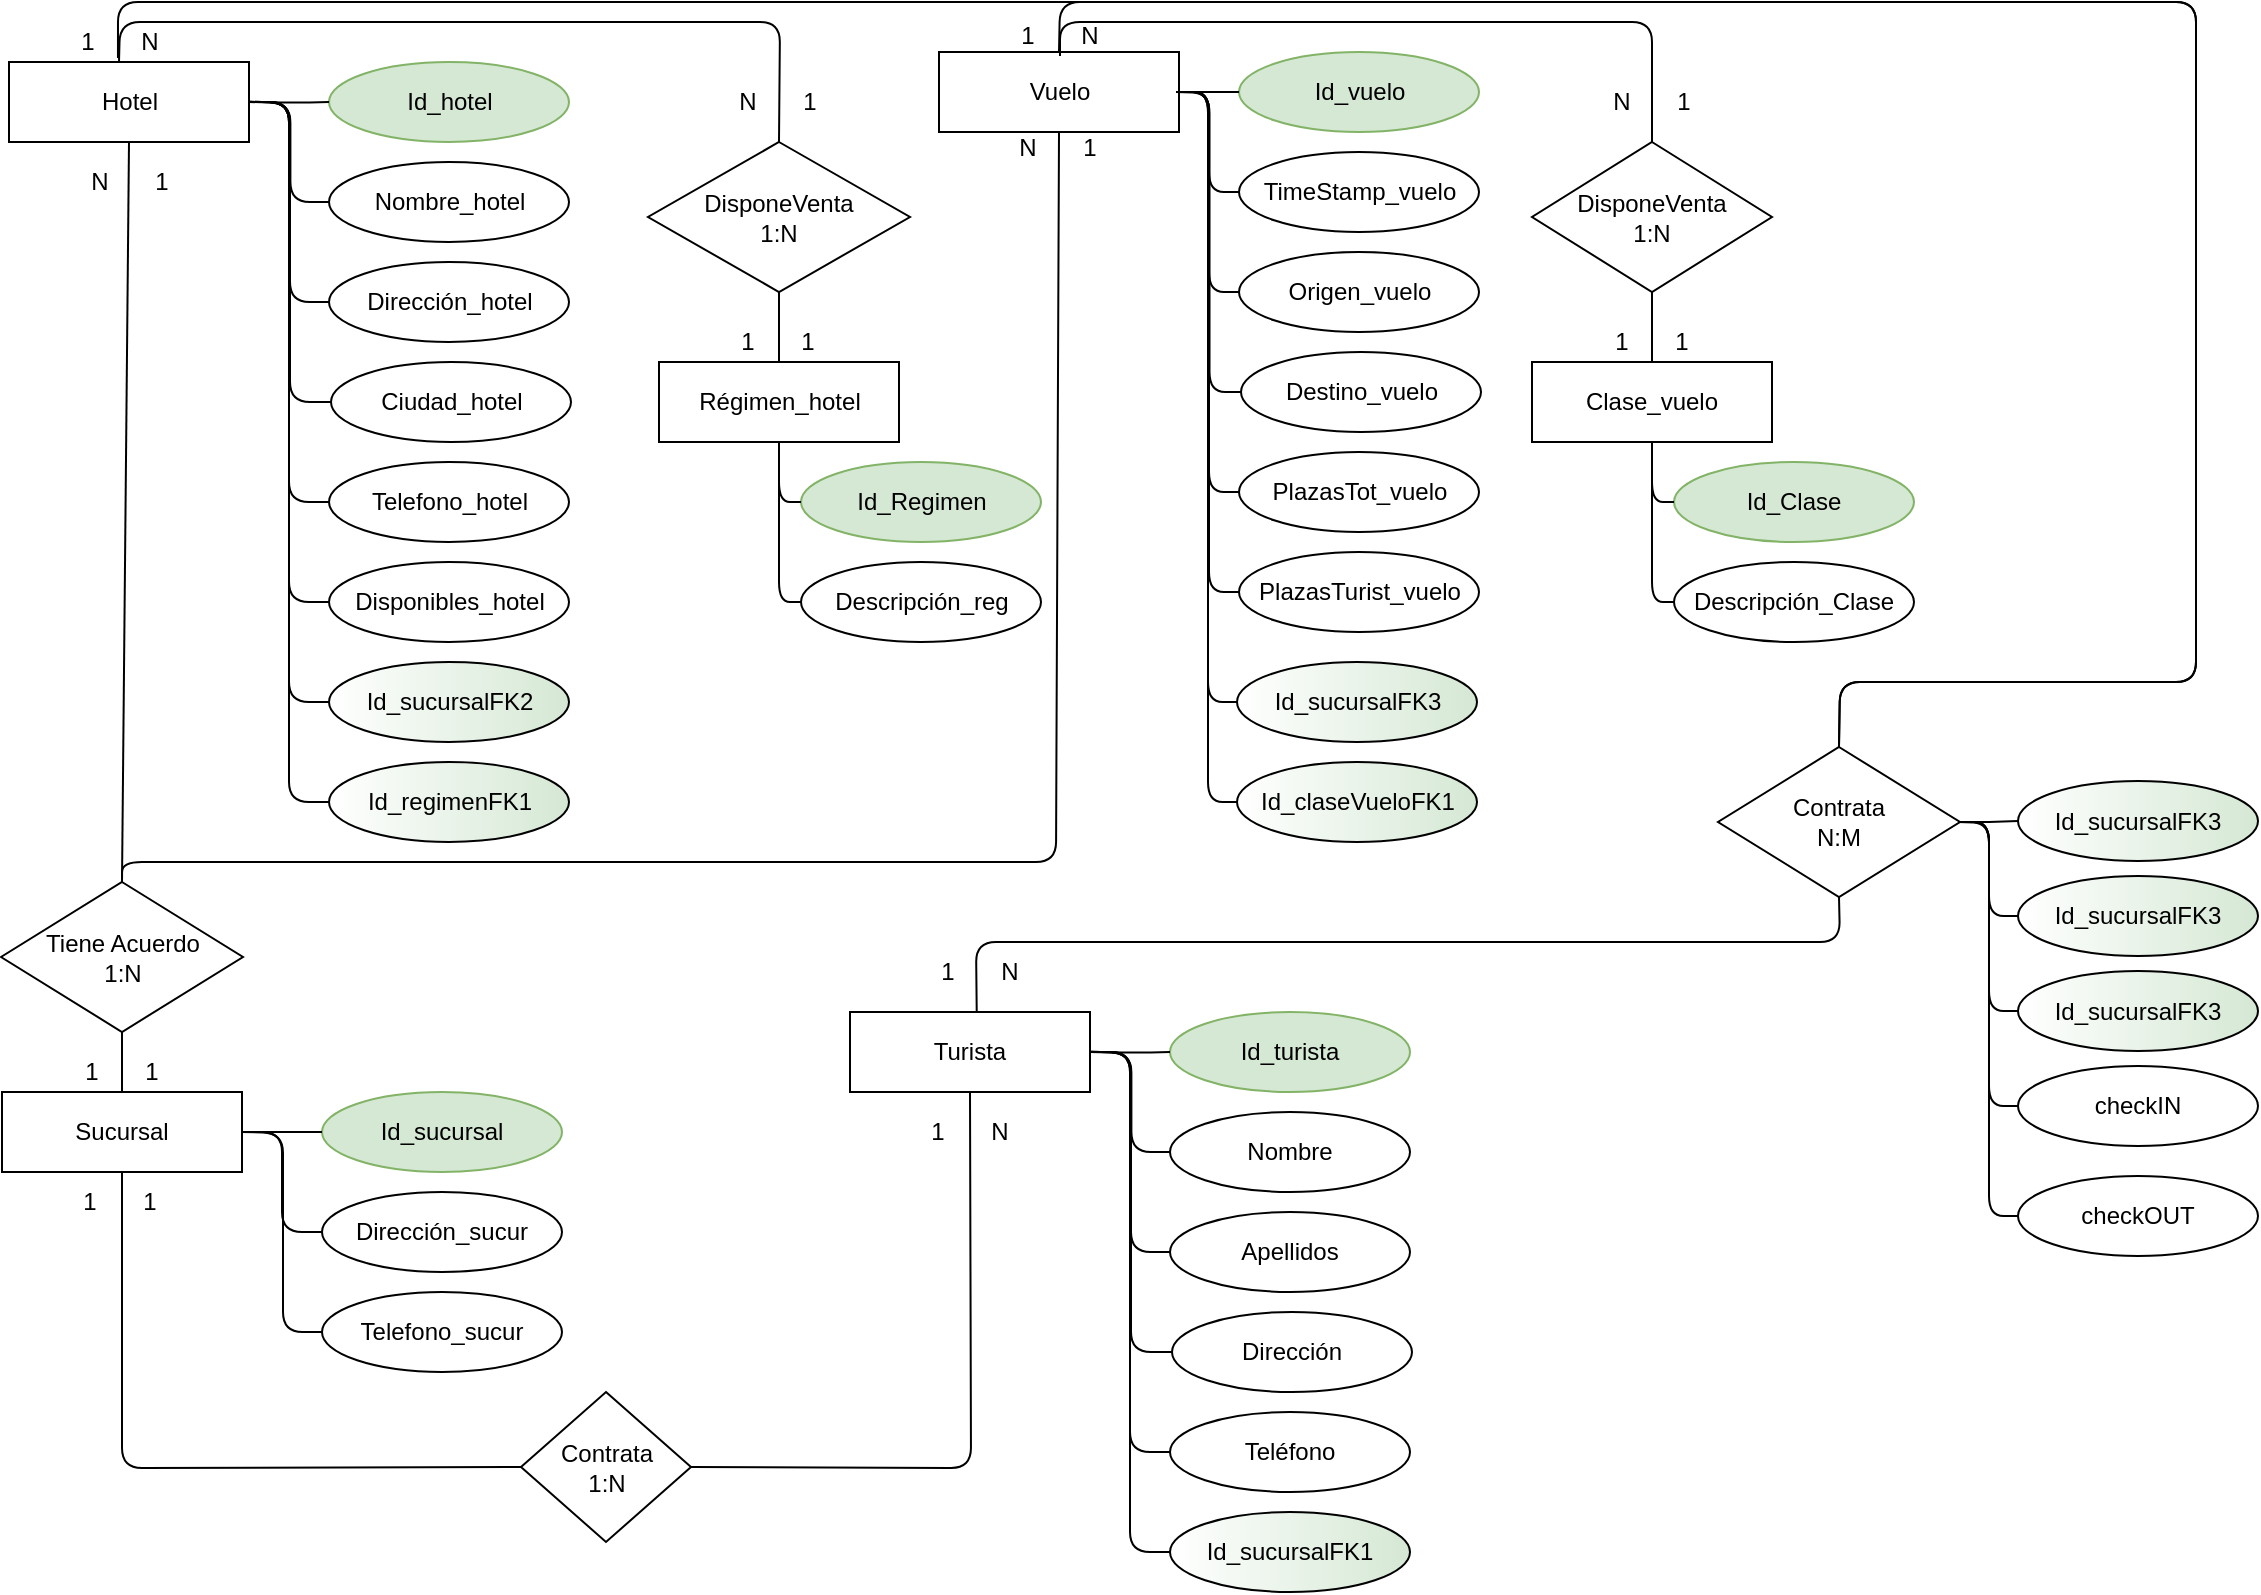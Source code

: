 <mxfile version="12.0.2" type="github" pages="1"><diagram id="cru-aT_KjBiOYhFXOuca" name="Page-1"><mxGraphModel dx="1326" dy="857" grid="1" gridSize="10" guides="1" tooltips="1" connect="1" arrows="1" fold="1" page="1" pageScale="1" pageWidth="1169" pageHeight="827" math="0" shadow="0"><root><mxCell id="0"/><mxCell id="1" parent="0"/><mxCell id="LmSAcj49Joqu7tEpp6rs-1" value="Sucursal" style="rounded=0;whiteSpace=wrap;html=1;" vertex="1" parent="1"><mxGeometry x="23" y="565" width="120" height="40" as="geometry"/></mxCell><mxCell id="LmSAcj49Joqu7tEpp6rs-2" value="Hotel" style="rounded=0;whiteSpace=wrap;html=1;" vertex="1" parent="1"><mxGeometry x="26.5" y="50" width="120" height="40" as="geometry"/></mxCell><mxCell id="LmSAcj49Joqu7tEpp6rs-7" value="Régimen_hotel" style="rounded=0;whiteSpace=wrap;html=1;" vertex="1" parent="1"><mxGeometry x="351.5" y="200" width="120" height="40" as="geometry"/></mxCell><mxCell id="LmSAcj49Joqu7tEpp6rs-8" value="Id_sucursal" style="ellipse;whiteSpace=wrap;html=1;fillColor=#d5e8d4;strokeColor=#82b366;" vertex="1" parent="1"><mxGeometry x="183" y="565" width="120" height="40" as="geometry"/></mxCell><mxCell id="LmSAcj49Joqu7tEpp6rs-9" value="Dirección_sucur" style="ellipse;whiteSpace=wrap;html=1;" vertex="1" parent="1"><mxGeometry x="183" y="615" width="120" height="40" as="geometry"/></mxCell><mxCell id="LmSAcj49Joqu7tEpp6rs-10" value="Telefono_sucur" style="ellipse;whiteSpace=wrap;html=1;" vertex="1" parent="1"><mxGeometry x="183" y="665" width="120" height="40" as="geometry"/></mxCell><mxCell id="LmSAcj49Joqu7tEpp6rs-13" value="" style="endArrow=none;html=1;edgeStyle=orthogonalEdgeStyle;exitX=1;exitY=0.5;exitDx=0;exitDy=0;entryX=0;entryY=0.5;entryDx=0;entryDy=0;" edge="1" parent="1" source="LmSAcj49Joqu7tEpp6rs-1" target="LmSAcj49Joqu7tEpp6rs-9"><mxGeometry relative="1" as="geometry"><mxPoint x="-7" y="634.5" as="sourcePoint"/><mxPoint x="153" y="634.5" as="targetPoint"/></mxGeometry></mxCell><mxCell id="LmSAcj49Joqu7tEpp6rs-16" value="" style="endArrow=none;html=1;edgeStyle=orthogonalEdgeStyle;entryX=0;entryY=0.5;entryDx=0;entryDy=0;" edge="1" parent="1" target="LmSAcj49Joqu7tEpp6rs-10"><mxGeometry relative="1" as="geometry"><mxPoint x="143" y="585" as="sourcePoint"/><mxPoint x="163" y="644.5" as="targetPoint"/></mxGeometry></mxCell><mxCell id="LmSAcj49Joqu7tEpp6rs-17" value="" style="endArrow=none;html=1;edgeStyle=orthogonalEdgeStyle;exitX=1;exitY=0.5;exitDx=0;exitDy=0;entryX=0;entryY=0.5;entryDx=0;entryDy=0;" edge="1" parent="1" source="LmSAcj49Joqu7tEpp6rs-1" target="LmSAcj49Joqu7tEpp6rs-8"><mxGeometry relative="1" as="geometry"><mxPoint x="13" y="654.5" as="sourcePoint"/><mxPoint x="173" y="654.5" as="targetPoint"/></mxGeometry></mxCell><mxCell id="LmSAcj49Joqu7tEpp6rs-24" value="Id_hotel" style="ellipse;whiteSpace=wrap;html=1;fillColor=#d5e8d4;strokeColor=#82b366;" vertex="1" parent="1"><mxGeometry x="186.5" y="50" width="120" height="40" as="geometry"/></mxCell><mxCell id="LmSAcj49Joqu7tEpp6rs-25" value="Nombre_hotel" style="ellipse;whiteSpace=wrap;html=1;" vertex="1" parent="1"><mxGeometry x="186.5" y="100" width="120" height="40" as="geometry"/></mxCell><mxCell id="LmSAcj49Joqu7tEpp6rs-26" value="Dirección_hotel" style="ellipse;whiteSpace=wrap;html=1;" vertex="1" parent="1"><mxGeometry x="186.5" y="150" width="120" height="40" as="geometry"/></mxCell><mxCell id="LmSAcj49Joqu7tEpp6rs-27" value="" style="endArrow=none;html=1;edgeStyle=orthogonalEdgeStyle;exitX=1;exitY=0.5;exitDx=0;exitDy=0;entryX=0;entryY=0.5;entryDx=0;entryDy=0;" edge="1" parent="1" target="LmSAcj49Joqu7tEpp6rs-25"><mxGeometry relative="1" as="geometry"><mxPoint x="146.853" y="69.882" as="sourcePoint"/><mxPoint x="156.5" y="119.5" as="targetPoint"/></mxGeometry></mxCell><mxCell id="LmSAcj49Joqu7tEpp6rs-28" value="" style="endArrow=none;html=1;edgeStyle=orthogonalEdgeStyle;entryX=0;entryY=0.5;entryDx=0;entryDy=0;" edge="1" parent="1" target="LmSAcj49Joqu7tEpp6rs-26"><mxGeometry relative="1" as="geometry"><mxPoint x="146.5" y="70" as="sourcePoint"/><mxPoint x="166.5" y="129.5" as="targetPoint"/></mxGeometry></mxCell><mxCell id="LmSAcj49Joqu7tEpp6rs-29" value="" style="endArrow=none;html=1;edgeStyle=orthogonalEdgeStyle;exitX=1;exitY=0.5;exitDx=0;exitDy=0;entryX=0;entryY=0.5;entryDx=0;entryDy=0;" edge="1" parent="1" target="LmSAcj49Joqu7tEpp6rs-24"><mxGeometry relative="1" as="geometry"><mxPoint x="146.853" y="69.882" as="sourcePoint"/><mxPoint x="176.5" y="139.5" as="targetPoint"/></mxGeometry></mxCell><mxCell id="LmSAcj49Joqu7tEpp6rs-30" value="Ciudad_hotel" style="ellipse;whiteSpace=wrap;html=1;" vertex="1" parent="1"><mxGeometry x="187.5" y="200" width="120" height="40" as="geometry"/></mxCell><mxCell id="LmSAcj49Joqu7tEpp6rs-31" value="" style="endArrow=none;html=1;edgeStyle=orthogonalEdgeStyle;entryX=0;entryY=0.5;entryDx=0;entryDy=0;exitX=1;exitY=0.5;exitDx=0;exitDy=0;" edge="1" parent="1" target="LmSAcj49Joqu7tEpp6rs-30" source="LmSAcj49Joqu7tEpp6rs-2"><mxGeometry relative="1" as="geometry"><mxPoint x="147.5" y="120" as="sourcePoint"/><mxPoint x="167.5" y="179.5" as="targetPoint"/></mxGeometry></mxCell><mxCell id="LmSAcj49Joqu7tEpp6rs-32" value="Telefono_hotel" style="ellipse;whiteSpace=wrap;html=1;" vertex="1" parent="1"><mxGeometry x="186.5" y="250" width="120" height="40" as="geometry"/></mxCell><mxCell id="LmSAcj49Joqu7tEpp6rs-33" value="" style="endArrow=none;html=1;edgeStyle=orthogonalEdgeStyle;entryX=0;entryY=0.5;entryDx=0;entryDy=0;exitX=1;exitY=0.5;exitDx=0;exitDy=0;" edge="1" parent="1" target="LmSAcj49Joqu7tEpp6rs-32" source="LmSAcj49Joqu7tEpp6rs-2"><mxGeometry relative="1" as="geometry"><mxPoint x="146.5" y="170" as="sourcePoint"/><mxPoint x="166.5" y="229.5" as="targetPoint"/></mxGeometry></mxCell><mxCell id="LmSAcj49Joqu7tEpp6rs-34" value="Disponibles_hotel" style="ellipse;whiteSpace=wrap;html=1;" vertex="1" parent="1"><mxGeometry x="186.5" y="300" width="120" height="40" as="geometry"/></mxCell><mxCell id="LmSAcj49Joqu7tEpp6rs-35" value="" style="endArrow=none;html=1;edgeStyle=orthogonalEdgeStyle;entryX=0;entryY=0.5;entryDx=0;entryDy=0;exitX=1;exitY=0.5;exitDx=0;exitDy=0;" edge="1" parent="1" target="LmSAcj49Joqu7tEpp6rs-34" source="LmSAcj49Joqu7tEpp6rs-2"><mxGeometry relative="1" as="geometry"><mxPoint x="146.5" y="220" as="sourcePoint"/><mxPoint x="166.5" y="279.5" as="targetPoint"/></mxGeometry></mxCell><mxCell id="LmSAcj49Joqu7tEpp6rs-36" value="Vuelo" style="rounded=0;whiteSpace=wrap;html=1;" vertex="1" parent="1"><mxGeometry x="491.5" y="45" width="120" height="40" as="geometry"/></mxCell><mxCell id="LmSAcj49Joqu7tEpp6rs-37" value="Id_vuelo" style="ellipse;whiteSpace=wrap;html=1;fillColor=#d5e8d4;strokeColor=#82b366;" vertex="1" parent="1"><mxGeometry x="641.5" y="45" width="120" height="40" as="geometry"/></mxCell><mxCell id="LmSAcj49Joqu7tEpp6rs-38" value="TimeStamp_vuelo" style="ellipse;whiteSpace=wrap;html=1;" vertex="1" parent="1"><mxGeometry x="641.5" y="95" width="120" height="40" as="geometry"/></mxCell><mxCell id="LmSAcj49Joqu7tEpp6rs-39" value="Origen_vuelo" style="ellipse;whiteSpace=wrap;html=1;" vertex="1" parent="1"><mxGeometry x="641.5" y="145" width="120" height="40" as="geometry"/></mxCell><mxCell id="LmSAcj49Joqu7tEpp6rs-40" value="" style="endArrow=none;html=1;edgeStyle=orthogonalEdgeStyle;exitX=1;exitY=0.5;exitDx=0;exitDy=0;entryX=0;entryY=0.5;entryDx=0;entryDy=0;" edge="1" parent="1" target="LmSAcj49Joqu7tEpp6rs-38" source="LmSAcj49Joqu7tEpp6rs-36"><mxGeometry relative="1" as="geometry"><mxPoint x="606.853" y="54.882" as="sourcePoint"/><mxPoint x="616.5" y="104.5" as="targetPoint"/></mxGeometry></mxCell><mxCell id="LmSAcj49Joqu7tEpp6rs-41" value="" style="endArrow=none;html=1;edgeStyle=orthogonalEdgeStyle;entryX=0;entryY=0.5;entryDx=0;entryDy=0;exitX=1;exitY=0.5;exitDx=0;exitDy=0;" edge="1" parent="1" target="LmSAcj49Joqu7tEpp6rs-39" source="LmSAcj49Joqu7tEpp6rs-36"><mxGeometry relative="1" as="geometry"><mxPoint x="606.5" y="55" as="sourcePoint"/><mxPoint x="626.5" y="114.5" as="targetPoint"/></mxGeometry></mxCell><mxCell id="LmSAcj49Joqu7tEpp6rs-42" value="" style="endArrow=none;html=1;edgeStyle=orthogonalEdgeStyle;exitX=1;exitY=0.5;exitDx=0;exitDy=0;entryX=0;entryY=0.5;entryDx=0;entryDy=0;" edge="1" parent="1" target="LmSAcj49Joqu7tEpp6rs-37" source="LmSAcj49Joqu7tEpp6rs-36"><mxGeometry relative="1" as="geometry"><mxPoint x="606.853" y="54.882" as="sourcePoint"/><mxPoint x="636.5" y="124.5" as="targetPoint"/></mxGeometry></mxCell><mxCell id="LmSAcj49Joqu7tEpp6rs-43" value="Destino_vuelo" style="ellipse;whiteSpace=wrap;html=1;" vertex="1" parent="1"><mxGeometry x="642.5" y="195" width="120" height="40" as="geometry"/></mxCell><mxCell id="LmSAcj49Joqu7tEpp6rs-44" value="" style="endArrow=none;html=1;edgeStyle=orthogonalEdgeStyle;entryX=0;entryY=0.5;entryDx=0;entryDy=0;" edge="1" parent="1" target="LmSAcj49Joqu7tEpp6rs-43"><mxGeometry relative="1" as="geometry"><mxPoint x="610" y="65" as="sourcePoint"/><mxPoint x="626.488" y="205.116" as="targetPoint"/></mxGeometry></mxCell><mxCell id="LmSAcj49Joqu7tEpp6rs-45" value="PlazasTot_vuelo" style="ellipse;whiteSpace=wrap;html=1;" vertex="1" parent="1"><mxGeometry x="641.5" y="245" width="120" height="40" as="geometry"/></mxCell><mxCell id="LmSAcj49Joqu7tEpp6rs-47" value="PlazasTurist_vuelo" style="ellipse;whiteSpace=wrap;html=1;" vertex="1" parent="1"><mxGeometry x="641.5" y="295" width="120" height="40" as="geometry"/></mxCell><mxCell id="LmSAcj49Joqu7tEpp6rs-49" value="Turista" style="rounded=0;whiteSpace=wrap;html=1;" vertex="1" parent="1"><mxGeometry x="447" y="525" width="120" height="40" as="geometry"/></mxCell><mxCell id="LmSAcj49Joqu7tEpp6rs-50" value="Id_turista" style="ellipse;whiteSpace=wrap;html=1;fillColor=#d5e8d4;strokeColor=#82b366;" vertex="1" parent="1"><mxGeometry x="607" y="525" width="120" height="40" as="geometry"/></mxCell><mxCell id="LmSAcj49Joqu7tEpp6rs-51" value="Nombre" style="ellipse;whiteSpace=wrap;html=1;" vertex="1" parent="1"><mxGeometry x="607" y="575" width="120" height="40" as="geometry"/></mxCell><mxCell id="LmSAcj49Joqu7tEpp6rs-52" value="Apellidos" style="ellipse;whiteSpace=wrap;html=1;" vertex="1" parent="1"><mxGeometry x="607" y="625" width="120" height="40" as="geometry"/></mxCell><mxCell id="LmSAcj49Joqu7tEpp6rs-53" value="" style="endArrow=none;html=1;edgeStyle=orthogonalEdgeStyle;exitX=1;exitY=0.5;exitDx=0;exitDy=0;entryX=0;entryY=0.5;entryDx=0;entryDy=0;" edge="1" parent="1" target="LmSAcj49Joqu7tEpp6rs-51"><mxGeometry relative="1" as="geometry"><mxPoint x="567.353" y="544.882" as="sourcePoint"/><mxPoint x="577" y="594.5" as="targetPoint"/></mxGeometry></mxCell><mxCell id="LmSAcj49Joqu7tEpp6rs-54" value="" style="endArrow=none;html=1;edgeStyle=orthogonalEdgeStyle;entryX=0;entryY=0.5;entryDx=0;entryDy=0;" edge="1" parent="1" target="LmSAcj49Joqu7tEpp6rs-52"><mxGeometry relative="1" as="geometry"><mxPoint x="567" y="545" as="sourcePoint"/><mxPoint x="587" y="604.5" as="targetPoint"/></mxGeometry></mxCell><mxCell id="LmSAcj49Joqu7tEpp6rs-55" value="" style="endArrow=none;html=1;edgeStyle=orthogonalEdgeStyle;exitX=1;exitY=0.5;exitDx=0;exitDy=0;entryX=0;entryY=0.5;entryDx=0;entryDy=0;" edge="1" parent="1" target="LmSAcj49Joqu7tEpp6rs-50"><mxGeometry relative="1" as="geometry"><mxPoint x="567.353" y="544.882" as="sourcePoint"/><mxPoint x="597" y="614.5" as="targetPoint"/></mxGeometry></mxCell><mxCell id="LmSAcj49Joqu7tEpp6rs-56" value="Dirección" style="ellipse;whiteSpace=wrap;html=1;" vertex="1" parent="1"><mxGeometry x="608" y="675" width="120" height="40" as="geometry"/></mxCell><mxCell id="LmSAcj49Joqu7tEpp6rs-57" value="" style="endArrow=none;html=1;edgeStyle=orthogonalEdgeStyle;entryX=0;entryY=0.5;entryDx=0;entryDy=0;exitX=1;exitY=0.5;exitDx=0;exitDy=0;" edge="1" parent="1" source="LmSAcj49Joqu7tEpp6rs-49" target="LmSAcj49Joqu7tEpp6rs-56"><mxGeometry relative="1" as="geometry"><mxPoint x="568" y="595" as="sourcePoint"/><mxPoint x="588" y="654.5" as="targetPoint"/></mxGeometry></mxCell><mxCell id="LmSAcj49Joqu7tEpp6rs-58" value="Teléfono" style="ellipse;whiteSpace=wrap;html=1;" vertex="1" parent="1"><mxGeometry x="607" y="725" width="120" height="40" as="geometry"/></mxCell><mxCell id="LmSAcj49Joqu7tEpp6rs-59" value="" style="endArrow=none;html=1;edgeStyle=orthogonalEdgeStyle;entryX=0;entryY=0.5;entryDx=0;entryDy=0;exitX=1;exitY=0.5;exitDx=0;exitDy=0;" edge="1" parent="1" source="LmSAcj49Joqu7tEpp6rs-49" target="LmSAcj49Joqu7tEpp6rs-58"><mxGeometry relative="1" as="geometry"><mxPoint x="567" y="645" as="sourcePoint"/><mxPoint x="587" y="704.5" as="targetPoint"/></mxGeometry></mxCell><mxCell id="LmSAcj49Joqu7tEpp6rs-62" value="Contrata&lt;br&gt;1:N" style="rhombus;whiteSpace=wrap;html=1;" vertex="1" parent="1"><mxGeometry x="282.5" y="715" width="85" height="75" as="geometry"/></mxCell><mxCell id="LmSAcj49Joqu7tEpp6rs-63" value="" style="endArrow=none;html=1;entryX=0;entryY=0.5;entryDx=0;entryDy=0;exitX=0.5;exitY=1;exitDx=0;exitDy=0;" edge="1" parent="1" source="LmSAcj49Joqu7tEpp6rs-1" target="LmSAcj49Joqu7tEpp6rs-62"><mxGeometry width="50" height="50" relative="1" as="geometry"><mxPoint x="81.5" y="870" as="sourcePoint"/><mxPoint x="131.5" y="820" as="targetPoint"/><Array as="points"><mxPoint x="83" y="753"/></Array></mxGeometry></mxCell><mxCell id="LmSAcj49Joqu7tEpp6rs-64" value="" style="endArrow=none;html=1;entryX=0.5;entryY=1;entryDx=0;entryDy=0;exitX=1;exitY=0.5;exitDx=0;exitDy=0;" edge="1" parent="1" source="LmSAcj49Joqu7tEpp6rs-62" target="LmSAcj49Joqu7tEpp6rs-49"><mxGeometry width="50" height="50" relative="1" as="geometry"><mxPoint x="81.5" y="870" as="sourcePoint"/><mxPoint x="131.5" y="820" as="targetPoint"/><Array as="points"><mxPoint x="507.5" y="753"/></Array></mxGeometry></mxCell><mxCell id="LmSAcj49Joqu7tEpp6rs-66" value="1&amp;nbsp; &amp;nbsp; &amp;nbsp; &amp;nbsp;1" style="text;html=1;strokeColor=none;fillColor=none;align=center;verticalAlign=middle;whiteSpace=wrap;rounded=0;" vertex="1" parent="1"><mxGeometry x="41.5" y="610" width="80" height="20" as="geometry"/></mxCell><mxCell id="LmSAcj49Joqu7tEpp6rs-67" value="1&amp;nbsp; &amp;nbsp; &amp;nbsp; &amp;nbsp;N" style="text;html=1;strokeColor=none;fillColor=none;align=center;verticalAlign=middle;whiteSpace=wrap;rounded=0;" vertex="1" parent="1"><mxGeometry x="466.5" y="575" width="80" height="20" as="geometry"/></mxCell><mxCell id="LmSAcj49Joqu7tEpp6rs-69" value="Id_sucursalFK1" style="ellipse;whiteSpace=wrap;html=1;fillColor=#D5E8D4;strokeColor=#000000;gradientDirection=west;gradientColor=#ffffff;" vertex="1" parent="1"><mxGeometry x="607" y="775" width="120" height="40" as="geometry"/></mxCell><mxCell id="LmSAcj49Joqu7tEpp6rs-70" value="" style="endArrow=none;html=1;edgeStyle=orthogonalEdgeStyle;entryX=0;entryY=0.5;entryDx=0;entryDy=0;exitX=1;exitY=0.5;exitDx=0;exitDy=0;" edge="1" parent="1" source="LmSAcj49Joqu7tEpp6rs-49" target="LmSAcj49Joqu7tEpp6rs-69"><mxGeometry relative="1" as="geometry"><mxPoint x="576.833" y="555" as="sourcePoint"/><mxPoint x="616.833" y="755" as="targetPoint"/></mxGeometry></mxCell><mxCell id="LmSAcj49Joqu7tEpp6rs-71" value="" style="endArrow=none;html=1;exitX=0.5;exitY=1;exitDx=0;exitDy=0;entryX=0.5;entryY=0;entryDx=0;entryDy=0;" edge="1" parent="1" source="LmSAcj49Joqu7tEpp6rs-2" target="LmSAcj49Joqu7tEpp6rs-73"><mxGeometry width="50" height="50" relative="1" as="geometry"><mxPoint x="-18.5" y="855" as="sourcePoint"/><mxPoint x="83.5" y="395" as="targetPoint"/></mxGeometry></mxCell><mxCell id="LmSAcj49Joqu7tEpp6rs-72" value="" style="endArrow=none;html=1;exitX=0.5;exitY=1;exitDx=0;exitDy=0;entryX=0.5;entryY=0;entryDx=0;entryDy=0;" edge="1" parent="1" source="LmSAcj49Joqu7tEpp6rs-36" target="LmSAcj49Joqu7tEpp6rs-73"><mxGeometry width="50" height="50" relative="1" as="geometry"><mxPoint x="41.5" y="850" as="sourcePoint"/><mxPoint x="143.5" y="390" as="targetPoint"/><Array as="points"><mxPoint x="550" y="450"/><mxPoint x="83" y="450"/></Array></mxGeometry></mxCell><mxCell id="LmSAcj49Joqu7tEpp6rs-73" value="Tiene Acuerdo&lt;br&gt;1:N" style="rhombus;whiteSpace=wrap;html=1;" vertex="1" parent="1"><mxGeometry x="22.5" y="460" width="121" height="75" as="geometry"/></mxCell><mxCell id="LmSAcj49Joqu7tEpp6rs-74" value="" style="endArrow=none;html=1;entryX=0.5;entryY=0;entryDx=0;entryDy=0;exitX=0.5;exitY=1;exitDx=0;exitDy=0;" edge="1" parent="1" source="LmSAcj49Joqu7tEpp6rs-73" target="LmSAcj49Joqu7tEpp6rs-1"><mxGeometry width="50" height="50" relative="1" as="geometry"><mxPoint x="21.5" y="890" as="sourcePoint"/><mxPoint x="71.5" y="840" as="targetPoint"/></mxGeometry></mxCell><mxCell id="LmSAcj49Joqu7tEpp6rs-75" value="1&amp;nbsp; &amp;nbsp; &amp;nbsp; &amp;nbsp;1" style="text;html=1;strokeColor=none;fillColor=none;align=center;verticalAlign=middle;whiteSpace=wrap;rounded=0;" vertex="1" parent="1"><mxGeometry x="43" y="545" width="80" height="20" as="geometry"/></mxCell><mxCell id="LmSAcj49Joqu7tEpp6rs-76" value="N&amp;nbsp; &amp;nbsp; &amp;nbsp; &amp;nbsp;1" style="text;html=1;strokeColor=none;fillColor=none;align=center;verticalAlign=middle;whiteSpace=wrap;rounded=0;" vertex="1" parent="1"><mxGeometry x="46.5" y="100" width="80" height="20" as="geometry"/></mxCell><mxCell id="LmSAcj49Joqu7tEpp6rs-78" value="N&amp;nbsp; &amp;nbsp; &amp;nbsp; &amp;nbsp;1" style="text;html=1;strokeColor=none;fillColor=none;align=center;verticalAlign=middle;whiteSpace=wrap;rounded=0;" vertex="1" parent="1"><mxGeometry x="511" y="83" width="80" height="20" as="geometry"/></mxCell><mxCell id="LmSAcj49Joqu7tEpp6rs-80" value="Id_sucursalFK2" style="ellipse;whiteSpace=wrap;html=1;fillColor=#D5E8D4;strokeColor=#000000;gradientDirection=west;gradientColor=#ffffff;" vertex="1" parent="1"><mxGeometry x="186.5" y="350" width="120" height="40" as="geometry"/></mxCell><mxCell id="LmSAcj49Joqu7tEpp6rs-81" value="Id_sucursalFK3" style="ellipse;whiteSpace=wrap;html=1;fillColor=#D5E8D4;strokeColor=#000000;gradientDirection=west;gradientColor=#ffffff;" vertex="1" parent="1"><mxGeometry x="640.5" y="350" width="120" height="40" as="geometry"/></mxCell><mxCell id="LmSAcj49Joqu7tEpp6rs-82" value="" style="endArrow=none;html=1;edgeStyle=orthogonalEdgeStyle;entryX=0;entryY=0.5;entryDx=0;entryDy=0;exitX=1;exitY=0.5;exitDx=0;exitDy=0;" edge="1" parent="1" source="LmSAcj49Joqu7tEpp6rs-2" target="LmSAcj49Joqu7tEpp6rs-80"><mxGeometry relative="1" as="geometry"><mxPoint x="156.824" y="79.588" as="sourcePoint"/><mxPoint x="196.824" y="330.176" as="targetPoint"/></mxGeometry></mxCell><mxCell id="LmSAcj49Joqu7tEpp6rs-84" value="Contrata&lt;br&gt;N:M" style="rhombus;whiteSpace=wrap;html=1;" vertex="1" parent="1"><mxGeometry x="881" y="392.5" width="121" height="75" as="geometry"/></mxCell><mxCell id="LmSAcj49Joqu7tEpp6rs-85" value="" style="endArrow=none;html=1;entryX=0.5;entryY=0;entryDx=0;entryDy=0;exitX=0.454;exitY=-0.05;exitDx=0;exitDy=0;exitPerimeter=0;" edge="1" parent="1" source="LmSAcj49Joqu7tEpp6rs-2" target="LmSAcj49Joqu7tEpp6rs-84"><mxGeometry width="50" height="50" relative="1" as="geometry"><mxPoint x="881" y="20" as="sourcePoint"/><mxPoint x="250" y="840" as="targetPoint"/><Array as="points"><mxPoint x="81" y="20"/><mxPoint x="880" y="20"/><mxPoint x="1120" y="20"/><mxPoint x="1120" y="360"/><mxPoint x="942" y="360"/></Array></mxGeometry></mxCell><mxCell id="LmSAcj49Joqu7tEpp6rs-86" value="" style="endArrow=none;html=1;exitX=0.5;exitY=0;exitDx=0;exitDy=0;entryX=0.5;entryY=0;entryDx=0;entryDy=0;" edge="1" parent="1" source="LmSAcj49Joqu7tEpp6rs-36" target="LmSAcj49Joqu7tEpp6rs-84"><mxGeometry width="50" height="50" relative="1" as="geometry"><mxPoint x="150.98" y="53" as="sourcePoint"/><mxPoint x="880" y="390" as="targetPoint"/><Array as="points"><mxPoint x="552" y="20"/><mxPoint x="880" y="20"/><mxPoint x="1120" y="20"/><mxPoint x="1120" y="360"/><mxPoint x="942" y="360"/></Array></mxGeometry></mxCell><mxCell id="LmSAcj49Joqu7tEpp6rs-88" value="" style="endArrow=none;html=1;entryX=0.5;entryY=1;entryDx=0;entryDy=0;exitX=0.528;exitY=-0.013;exitDx=0;exitDy=0;exitPerimeter=0;" edge="1" parent="1" source="LmSAcj49Joqu7tEpp6rs-49" target="LmSAcj49Joqu7tEpp6rs-84"><mxGeometry width="50" height="50" relative="1" as="geometry"><mxPoint x="80" y="890" as="sourcePoint"/><mxPoint x="130" y="840" as="targetPoint"/><Array as="points"><mxPoint x="510" y="490"/><mxPoint x="942" y="490"/></Array></mxGeometry></mxCell><mxCell id="LmSAcj49Joqu7tEpp6rs-90" value="1&amp;nbsp; &amp;nbsp; &amp;nbsp; &amp;nbsp;N" style="text;html=1;strokeColor=none;fillColor=none;align=center;verticalAlign=middle;whiteSpace=wrap;rounded=0;" vertex="1" parent="1"><mxGeometry x="471.5" y="495" width="80" height="20" as="geometry"/></mxCell><mxCell id="LmSAcj49Joqu7tEpp6rs-91" value="1&amp;nbsp; &amp;nbsp; &amp;nbsp; &amp;nbsp;N" style="text;html=1;strokeColor=none;fillColor=none;align=center;verticalAlign=middle;whiteSpace=wrap;rounded=0;" vertex="1" parent="1"><mxGeometry x="512" y="27" width="80" height="20" as="geometry"/></mxCell><mxCell id="LmSAcj49Joqu7tEpp6rs-92" value="1&amp;nbsp; &amp;nbsp; &amp;nbsp; &amp;nbsp;N" style="text;html=1;strokeColor=none;fillColor=none;align=center;verticalAlign=middle;whiteSpace=wrap;rounded=0;" vertex="1" parent="1"><mxGeometry x="41.5" y="30" width="80" height="20" as="geometry"/></mxCell><mxCell id="LmSAcj49Joqu7tEpp6rs-93" value="Id_sucursalFK3" style="ellipse;whiteSpace=wrap;html=1;fillColor=#D5E8D4;strokeColor=#000000;gradientDirection=west;gradientColor=#ffffff;" vertex="1" parent="1"><mxGeometry x="1031" y="409.5" width="120" height="40" as="geometry"/></mxCell><mxCell id="LmSAcj49Joqu7tEpp6rs-94" value="Id_sucursalFK3" style="ellipse;whiteSpace=wrap;html=1;fillColor=#D5E8D4;strokeColor=#000000;gradientDirection=west;gradientColor=#ffffff;" vertex="1" parent="1"><mxGeometry x="1031" y="457" width="120" height="40" as="geometry"/></mxCell><mxCell id="LmSAcj49Joqu7tEpp6rs-95" value="Id_sucursalFK3" style="ellipse;whiteSpace=wrap;html=1;fillColor=#D5E8D4;strokeColor=#000000;gradientDirection=west;gradientColor=#ffffff;" vertex="1" parent="1"><mxGeometry x="1031" y="504.5" width="120" height="40" as="geometry"/></mxCell><mxCell id="LmSAcj49Joqu7tEpp6rs-96" value="checkIN" style="ellipse;whiteSpace=wrap;html=1;" vertex="1" parent="1"><mxGeometry x="1031" y="552" width="120" height="40" as="geometry"/></mxCell><mxCell id="LmSAcj49Joqu7tEpp6rs-97" value="checkOUT" style="ellipse;whiteSpace=wrap;html=1;" vertex="1" parent="1"><mxGeometry x="1031" y="607" width="120" height="40" as="geometry"/></mxCell><mxCell id="LmSAcj49Joqu7tEpp6rs-98" value="" style="endArrow=none;html=1;edgeStyle=orthogonalEdgeStyle;exitX=1;exitY=0.5;exitDx=0;exitDy=0;entryX=0;entryY=0.5;entryDx=0;entryDy=0;" edge="1" parent="1" source="LmSAcj49Joqu7tEpp6rs-84" target="LmSAcj49Joqu7tEpp6rs-93"><mxGeometry relative="1" as="geometry"><mxPoint x="638.353" y="554.882" as="sourcePoint"/><mxPoint x="678" y="555" as="targetPoint"/></mxGeometry></mxCell><mxCell id="LmSAcj49Joqu7tEpp6rs-99" value="" style="endArrow=none;html=1;edgeStyle=orthogonalEdgeStyle;entryX=0;entryY=0.5;entryDx=0;entryDy=0;" edge="1" parent="1" target="LmSAcj49Joqu7tEpp6rs-94"><mxGeometry relative="1" as="geometry"><mxPoint x="1001" y="430" as="sourcePoint"/><mxPoint x="1041.345" y="439.448" as="targetPoint"/></mxGeometry></mxCell><mxCell id="LmSAcj49Joqu7tEpp6rs-100" value="" style="endArrow=none;html=1;edgeStyle=orthogonalEdgeStyle;exitX=1;exitY=0.5;exitDx=0;exitDy=0;entryX=0;entryY=0.5;entryDx=0;entryDy=0;" edge="1" parent="1" source="LmSAcj49Joqu7tEpp6rs-84" target="LmSAcj49Joqu7tEpp6rs-95"><mxGeometry relative="1" as="geometry"><mxPoint x="1021.69" y="450.138" as="sourcePoint"/><mxPoint x="1051.345" y="449.448" as="targetPoint"/></mxGeometry></mxCell><mxCell id="LmSAcj49Joqu7tEpp6rs-101" value="" style="endArrow=none;html=1;edgeStyle=orthogonalEdgeStyle;exitX=1;exitY=0.5;exitDx=0;exitDy=0;entryX=0;entryY=0.5;entryDx=0;entryDy=0;" edge="1" parent="1" source="LmSAcj49Joqu7tEpp6rs-84" target="LmSAcj49Joqu7tEpp6rs-96"><mxGeometry relative="1" as="geometry"><mxPoint x="1031.69" y="460.138" as="sourcePoint"/><mxPoint x="1061.345" y="459.448" as="targetPoint"/></mxGeometry></mxCell><mxCell id="LmSAcj49Joqu7tEpp6rs-102" value="" style="endArrow=none;html=1;edgeStyle=orthogonalEdgeStyle;exitX=1;exitY=0.5;exitDx=0;exitDy=0;entryX=0;entryY=0.5;entryDx=0;entryDy=0;" edge="1" parent="1" source="LmSAcj49Joqu7tEpp6rs-84" target="LmSAcj49Joqu7tEpp6rs-97"><mxGeometry relative="1" as="geometry"><mxPoint x="1041.69" y="470.138" as="sourcePoint"/><mxPoint x="1071.345" y="469.448" as="targetPoint"/></mxGeometry></mxCell><mxCell id="LmSAcj49Joqu7tEpp6rs-107" value="Descripción_reg" style="ellipse;whiteSpace=wrap;html=1;" vertex="1" parent="1"><mxGeometry x="422.5" y="300" width="120" height="40" as="geometry"/></mxCell><mxCell id="LmSAcj49Joqu7tEpp6rs-108" value="Id_Regimen" style="ellipse;whiteSpace=wrap;html=1;fillColor=#d5e8d4;strokeColor=#82b366;" vertex="1" parent="1"><mxGeometry x="422.5" y="250" width="120" height="40" as="geometry"/></mxCell><mxCell id="LmSAcj49Joqu7tEpp6rs-109" value="" style="endArrow=none;html=1;edgeStyle=orthogonalEdgeStyle;exitX=0.5;exitY=1;exitDx=0;exitDy=0;entryX=0;entryY=0.5;entryDx=0;entryDy=0;" edge="1" parent="1" source="LmSAcj49Joqu7tEpp6rs-7" target="LmSAcj49Joqu7tEpp6rs-108"><mxGeometry relative="1" as="geometry"><mxPoint x="622.353" y="149.882" as="sourcePoint"/><mxPoint x="661.667" y="150" as="targetPoint"/></mxGeometry></mxCell><mxCell id="LmSAcj49Joqu7tEpp6rs-110" value="" style="endArrow=none;html=1;edgeStyle=orthogonalEdgeStyle;exitX=0.5;exitY=1;exitDx=0;exitDy=0;entryX=0;entryY=0.5;entryDx=0;entryDy=0;" edge="1" parent="1" source="LmSAcj49Joqu7tEpp6rs-7" target="LmSAcj49Joqu7tEpp6rs-107"><mxGeometry relative="1" as="geometry"><mxPoint x="421.667" y="255" as="sourcePoint"/><mxPoint x="432.5" y="280" as="targetPoint"/></mxGeometry></mxCell><mxCell id="LmSAcj49Joqu7tEpp6rs-111" value="DisponeVenta&lt;br&gt;1:N" style="rhombus;whiteSpace=wrap;html=1;" vertex="1" parent="1"><mxGeometry x="346" y="90" width="131" height="75" as="geometry"/></mxCell><mxCell id="LmSAcj49Joqu7tEpp6rs-112" value="" style="endArrow=none;html=1;entryX=0.5;entryY=1;entryDx=0;entryDy=0;exitX=0.5;exitY=0;exitDx=0;exitDy=0;" edge="1" parent="1" source="LmSAcj49Joqu7tEpp6rs-7" target="LmSAcj49Joqu7tEpp6rs-111"><mxGeometry width="50" height="50" relative="1" as="geometry"><mxPoint x="60" y="890" as="sourcePoint"/><mxPoint x="110" y="840" as="targetPoint"/></mxGeometry></mxCell><mxCell id="LmSAcj49Joqu7tEpp6rs-113" value="" style="endArrow=none;html=1;entryX=0.5;entryY=1;entryDx=0;entryDy=0;exitX=0.5;exitY=0;exitDx=0;exitDy=0;" edge="1" parent="1" source="LmSAcj49Joqu7tEpp6rs-111" target="LmSAcj49Joqu7tEpp6rs-92"><mxGeometry width="50" height="50" relative="1" as="geometry"><mxPoint x="421.5" y="210" as="sourcePoint"/><mxPoint x="422" y="175" as="targetPoint"/><Array as="points"><mxPoint x="412" y="30"/><mxPoint x="82" y="30"/></Array></mxGeometry></mxCell><mxCell id="LmSAcj49Joqu7tEpp6rs-114" value="1&amp;nbsp; &amp;nbsp; &amp;nbsp; &amp;nbsp;1" style="text;html=1;strokeColor=none;fillColor=none;align=center;verticalAlign=middle;whiteSpace=wrap;rounded=0;" vertex="1" parent="1"><mxGeometry x="371" y="180" width="80" height="20" as="geometry"/></mxCell><mxCell id="LmSAcj49Joqu7tEpp6rs-115" value="N&amp;nbsp; &amp;nbsp; &amp;nbsp; &amp;nbsp;1" style="text;html=1;strokeColor=none;fillColor=none;align=center;verticalAlign=middle;whiteSpace=wrap;rounded=0;" vertex="1" parent="1"><mxGeometry x="371" y="60" width="80" height="20" as="geometry"/></mxCell><mxCell id="LmSAcj49Joqu7tEpp6rs-116" value="Id_regimenFK1" style="ellipse;whiteSpace=wrap;html=1;fillColor=#D5E8D4;strokeColor=#000000;gradientDirection=west;gradientColor=#ffffff;" vertex="1" parent="1"><mxGeometry x="186.5" y="400" width="120" height="40" as="geometry"/></mxCell><mxCell id="LmSAcj49Joqu7tEpp6rs-117" value="" style="endArrow=none;html=1;edgeStyle=orthogonalEdgeStyle;entryX=0;entryY=0.5;entryDx=0;entryDy=0;exitX=1;exitY=0.5;exitDx=0;exitDy=0;" edge="1" parent="1" source="LmSAcj49Joqu7tEpp6rs-2" target="LmSAcj49Joqu7tEpp6rs-116"><mxGeometry relative="1" as="geometry"><mxPoint x="156.571" y="80.143" as="sourcePoint"/><mxPoint x="196.571" y="380.143" as="targetPoint"/></mxGeometry></mxCell><mxCell id="LmSAcj49Joqu7tEpp6rs-118" value="Clase_vuelo" style="rounded=0;whiteSpace=wrap;html=1;" vertex="1" parent="1"><mxGeometry x="788" y="200" width="120" height="40" as="geometry"/></mxCell><mxCell id="LmSAcj49Joqu7tEpp6rs-119" value="Descripción_Clase" style="ellipse;whiteSpace=wrap;html=1;" vertex="1" parent="1"><mxGeometry x="859" y="300" width="120" height="40" as="geometry"/></mxCell><mxCell id="LmSAcj49Joqu7tEpp6rs-120" value="Id_Clase" style="ellipse;whiteSpace=wrap;html=1;fillColor=#d5e8d4;strokeColor=#82b366;" vertex="1" parent="1"><mxGeometry x="859" y="250" width="120" height="40" as="geometry"/></mxCell><mxCell id="LmSAcj49Joqu7tEpp6rs-121" value="" style="endArrow=none;html=1;edgeStyle=orthogonalEdgeStyle;exitX=0.5;exitY=1;exitDx=0;exitDy=0;entryX=0;entryY=0.5;entryDx=0;entryDy=0;" edge="1" parent="1" source="LmSAcj49Joqu7tEpp6rs-118" target="LmSAcj49Joqu7tEpp6rs-120"><mxGeometry relative="1" as="geometry"><mxPoint x="1058.853" y="149.882" as="sourcePoint"/><mxPoint x="1098.167" y="150" as="targetPoint"/></mxGeometry></mxCell><mxCell id="LmSAcj49Joqu7tEpp6rs-122" value="" style="endArrow=none;html=1;edgeStyle=orthogonalEdgeStyle;exitX=0.5;exitY=1;exitDx=0;exitDy=0;entryX=0;entryY=0.5;entryDx=0;entryDy=0;" edge="1" parent="1" source="LmSAcj49Joqu7tEpp6rs-118" target="LmSAcj49Joqu7tEpp6rs-119"><mxGeometry relative="1" as="geometry"><mxPoint x="858.167" y="255" as="sourcePoint"/><mxPoint x="869" y="280" as="targetPoint"/></mxGeometry></mxCell><mxCell id="LmSAcj49Joqu7tEpp6rs-123" value="DisponeVenta&lt;br&gt;1:N" style="rhombus;whiteSpace=wrap;html=1;" vertex="1" parent="1"><mxGeometry x="788" y="90" width="120" height="75" as="geometry"/></mxCell><mxCell id="LmSAcj49Joqu7tEpp6rs-124" value="" style="endArrow=none;html=1;entryX=0.5;entryY=1;entryDx=0;entryDy=0;exitX=0.5;exitY=0;exitDx=0;exitDy=0;" edge="1" parent="1" source="LmSAcj49Joqu7tEpp6rs-118" target="LmSAcj49Joqu7tEpp6rs-123"><mxGeometry width="50" height="50" relative="1" as="geometry"><mxPoint x="496.5" y="890" as="sourcePoint"/><mxPoint x="546.5" y="840" as="targetPoint"/></mxGeometry></mxCell><mxCell id="LmSAcj49Joqu7tEpp6rs-125" value="" style="endArrow=none;html=1;exitX=0.5;exitY=0;exitDx=0;exitDy=0;entryX=0.5;entryY=1;entryDx=0;entryDy=0;" edge="1" parent="1" source="LmSAcj49Joqu7tEpp6rs-123" target="LmSAcj49Joqu7tEpp6rs-91"><mxGeometry width="50" height="50" relative="1" as="geometry"><mxPoint x="846" y="210" as="sourcePoint"/><mxPoint x="546" y="38" as="targetPoint"/><Array as="points"><mxPoint x="848" y="30"/><mxPoint x="552" y="30"/></Array></mxGeometry></mxCell><mxCell id="LmSAcj49Joqu7tEpp6rs-126" value="1&amp;nbsp; &amp;nbsp; &amp;nbsp; &amp;nbsp;1" style="text;html=1;strokeColor=none;fillColor=none;align=center;verticalAlign=middle;whiteSpace=wrap;rounded=0;" vertex="1" parent="1"><mxGeometry x="807.5" y="180" width="80" height="20" as="geometry"/></mxCell><mxCell id="LmSAcj49Joqu7tEpp6rs-127" value="N&amp;nbsp; &amp;nbsp; &amp;nbsp; &amp;nbsp;1" style="text;html=1;strokeColor=none;fillColor=none;align=center;verticalAlign=middle;whiteSpace=wrap;rounded=0;" vertex="1" parent="1"><mxGeometry x="807.5" y="60" width="80" height="20" as="geometry"/></mxCell><mxCell id="LmSAcj49Joqu7tEpp6rs-138" value="" style="endArrow=none;html=1;edgeStyle=orthogonalEdgeStyle;entryX=0;entryY=0.5;entryDx=0;entryDy=0;exitX=1;exitY=0.5;exitDx=0;exitDy=0;" edge="1" parent="1" source="LmSAcj49Joqu7tEpp6rs-36" target="LmSAcj49Joqu7tEpp6rs-45"><mxGeometry relative="1" as="geometry"><mxPoint x="620" y="75" as="sourcePoint"/><mxPoint x="652.286" y="224.952" as="targetPoint"/></mxGeometry></mxCell><mxCell id="LmSAcj49Joqu7tEpp6rs-139" value="" style="endArrow=none;html=1;edgeStyle=orthogonalEdgeStyle;entryX=0;entryY=0.5;entryDx=0;entryDy=0;exitX=1;exitY=0.5;exitDx=0;exitDy=0;" edge="1" parent="1" source="LmSAcj49Joqu7tEpp6rs-36" target="LmSAcj49Joqu7tEpp6rs-47"><mxGeometry relative="1" as="geometry"><mxPoint x="630" y="85" as="sourcePoint"/><mxPoint x="662.286" y="234.952" as="targetPoint"/></mxGeometry></mxCell><mxCell id="LmSAcj49Joqu7tEpp6rs-140" value="" style="endArrow=none;html=1;edgeStyle=orthogonalEdgeStyle;entryX=0;entryY=0.5;entryDx=0;entryDy=0;exitX=1;exitY=0.5;exitDx=0;exitDy=0;" edge="1" parent="1" source="LmSAcj49Joqu7tEpp6rs-36" target="LmSAcj49Joqu7tEpp6rs-81"><mxGeometry relative="1" as="geometry"><mxPoint x="640" y="90" as="sourcePoint"/><mxPoint x="672.286" y="244.952" as="targetPoint"/></mxGeometry></mxCell><mxCell id="LmSAcj49Joqu7tEpp6rs-143" value="Id_claseVueloFK1" style="ellipse;whiteSpace=wrap;html=1;fillColor=#D5E8D4;strokeColor=#000000;gradientDirection=west;gradientColor=#ffffff;" vertex="1" parent="1"><mxGeometry x="640.5" y="400" width="120" height="40" as="geometry"/></mxCell><mxCell id="LmSAcj49Joqu7tEpp6rs-144" value="" style="endArrow=none;html=1;edgeStyle=orthogonalEdgeStyle;entryX=0;entryY=0.5;entryDx=0;entryDy=0;exitX=1;exitY=0.5;exitDx=0;exitDy=0;" edge="1" parent="1" source="LmSAcj49Joqu7tEpp6rs-36" target="LmSAcj49Joqu7tEpp6rs-143"><mxGeometry relative="1" as="geometry"><mxPoint x="621.167" y="75" as="sourcePoint"/><mxPoint x="650.333" y="380" as="targetPoint"/></mxGeometry></mxCell></root></mxGraphModel></diagram></mxfile>